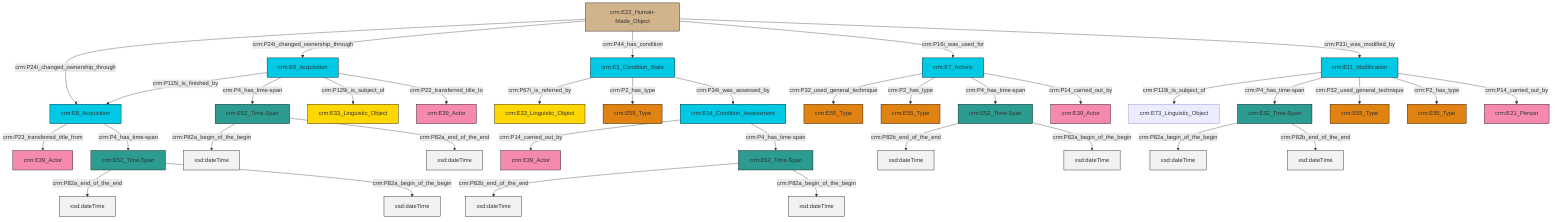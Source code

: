 graph TD
classDef Literal fill:#f2f2f2,stroke:#000000;
classDef CRM_Entity fill:#FFFFFF,stroke:#000000;
classDef Temporal_Entity fill:#00C9E6, stroke:#000000;
classDef Type fill:#E18312, stroke:#000000;
classDef Time-Span fill:#2C9C91, stroke:#000000;
classDef Appellation fill:#FFEB7F, stroke:#000000;
classDef Place fill:#008836, stroke:#000000;
classDef Persistent_Item fill:#B266B2, stroke:#000000;
classDef Conceptual_Object fill:#FFD700, stroke:#000000;
classDef Physical_Thing fill:#D2B48C, stroke:#000000;
classDef Actor fill:#f58aad, stroke:#000000;
classDef PC_Classes fill:#4ce600, stroke:#000000;
classDef Multi fill:#cccccc,stroke:#000000;

2["crm:E52_Time-Span"]:::Time-Span -->|crm:P82a_begin_of_the_begin| 3[xsd:dateTime]:::Literal
4["crm:E7_Activity"]:::Temporal_Entity -->|crm:P32_used_general_technique| 5["crm:E55_Type"]:::Type
6["crm:E11_Modification"]:::Temporal_Entity -->|crm:P119i_is_subject_of| 7["crm:E73_Linguistic_Object"]:::Default
8["crm:E22_Human-Made_Object"]:::Physical_Thing -->|crm:P24i_changed_ownership_through| 9["crm:E8_Acquisition"]:::Temporal_Entity
6["crm:E11_Modification"]:::Temporal_Entity -->|crm:P4_has_time-span| 10["crm:E52_Time-Span"]:::Time-Span
11["crm:E8_Acquisition"]:::Temporal_Entity -->|crm:P115i_is_finished_by| 9["crm:E8_Acquisition"]:::Temporal_Entity
12["crm:E3_Condition_State"]:::Temporal_Entity -->|crm:P67i_is_referred_by| 13["crm:E33_Linguistic_Object"]:::Conceptual_Object
9["crm:E8_Acquisition"]:::Temporal_Entity -->|crm:P23_transferred_title_from| 14["crm:E39_Actor"]:::Actor
8["crm:E22_Human-Made_Object"]:::Physical_Thing -->|crm:P24i_changed_ownership_through| 11["crm:E8_Acquisition"]:::Temporal_Entity
11["crm:E8_Acquisition"]:::Temporal_Entity -->|crm:P4_has_time-span| 2["crm:E52_Time-Span"]:::Time-Span
12["crm:E3_Condition_State"]:::Temporal_Entity -->|crm:P2_has_type| 18["crm:E55_Type"]:::Type
8["crm:E22_Human-Made_Object"]:::Physical_Thing -->|crm:P44_has_condition| 12["crm:E3_Condition_State"]:::Temporal_Entity
11["crm:E8_Acquisition"]:::Temporal_Entity -->|crm:P129i_is_subject_of| 20["crm:E33_Linguistic_Object"]:::Conceptual_Object
11["crm:E8_Acquisition"]:::Temporal_Entity -->|crm:P22_transferred_title_to| 22["crm:E39_Actor"]:::Actor
8["crm:E22_Human-Made_Object"]:::Physical_Thing -->|crm:P16i_was_used_for| 4["crm:E7_Activity"]:::Temporal_Entity
6["crm:E11_Modification"]:::Temporal_Entity -->|crm:P32_used_general_technique| 26["crm:E55_Type"]:::Type
10["crm:E52_Time-Span"]:::Time-Span -->|crm:P82a_begin_of_the_begin| 27[xsd:dateTime]:::Literal
28["crm:E52_Time-Span"]:::Time-Span -->|crm:P82a_end_of_the_end| 29[xsd:dateTime]:::Literal
4["crm:E7_Activity"]:::Temporal_Entity -->|crm:P2_has_type| 0["crm:E55_Type"]:::Type
30["crm:E14_Condition_Assessment"]:::Temporal_Entity -->|crm:P14_carried_out_by| 31["crm:E39_Actor"]:::Actor
10["crm:E52_Time-Span"]:::Time-Span -->|crm:P82b_end_of_the_end| 39[xsd:dateTime]:::Literal
15["crm:E52_Time-Span"]:::Time-Span -->|crm:P82b_end_of_the_end| 41[xsd:dateTime]:::Literal
2["crm:E52_Time-Span"]:::Time-Span -->|crm:P82a_end_of_the_end| 46[xsd:dateTime]:::Literal
47["crm:E52_Time-Span"]:::Time-Span -->|crm:P82b_end_of_the_end| 48[xsd:dateTime]:::Literal
30["crm:E14_Condition_Assessment"]:::Temporal_Entity -->|crm:P4_has_time-span| 15["crm:E52_Time-Span"]:::Time-Span
12["crm:E3_Condition_State"]:::Temporal_Entity -->|crm:P34i_was_assessed_by| 30["crm:E14_Condition_Assessment"]:::Temporal_Entity
15["crm:E52_Time-Span"]:::Time-Span -->|crm:P82a_begin_of_the_begin| 50[xsd:dateTime]:::Literal
28["crm:E52_Time-Span"]:::Time-Span -->|crm:P82a_begin_of_the_begin| 51[xsd:dateTime]:::Literal
6["crm:E11_Modification"]:::Temporal_Entity -->|crm:P2_has_type| 34["crm:E55_Type"]:::Type
4["crm:E7_Activity"]:::Temporal_Entity -->|crm:P4_has_time-span| 47["crm:E52_Time-Span"]:::Time-Span
47["crm:E52_Time-Span"]:::Time-Span -->|crm:P82a_begin_of_the_begin| 54[xsd:dateTime]:::Literal
8["crm:E22_Human-Made_Object"]:::Physical_Thing -->|crm:P31i_was_modified_by| 6["crm:E11_Modification"]:::Temporal_Entity
9["crm:E8_Acquisition"]:::Temporal_Entity -->|crm:P4_has_time-span| 28["crm:E52_Time-Span"]:::Time-Span
4["crm:E7_Activity"]:::Temporal_Entity -->|crm:P14_carried_out_by| 56["crm:E39_Actor"]:::Actor
6["crm:E11_Modification"]:::Temporal_Entity -->|crm:P14_carried_out_by| 43["crm:E21_Person"]:::Actor